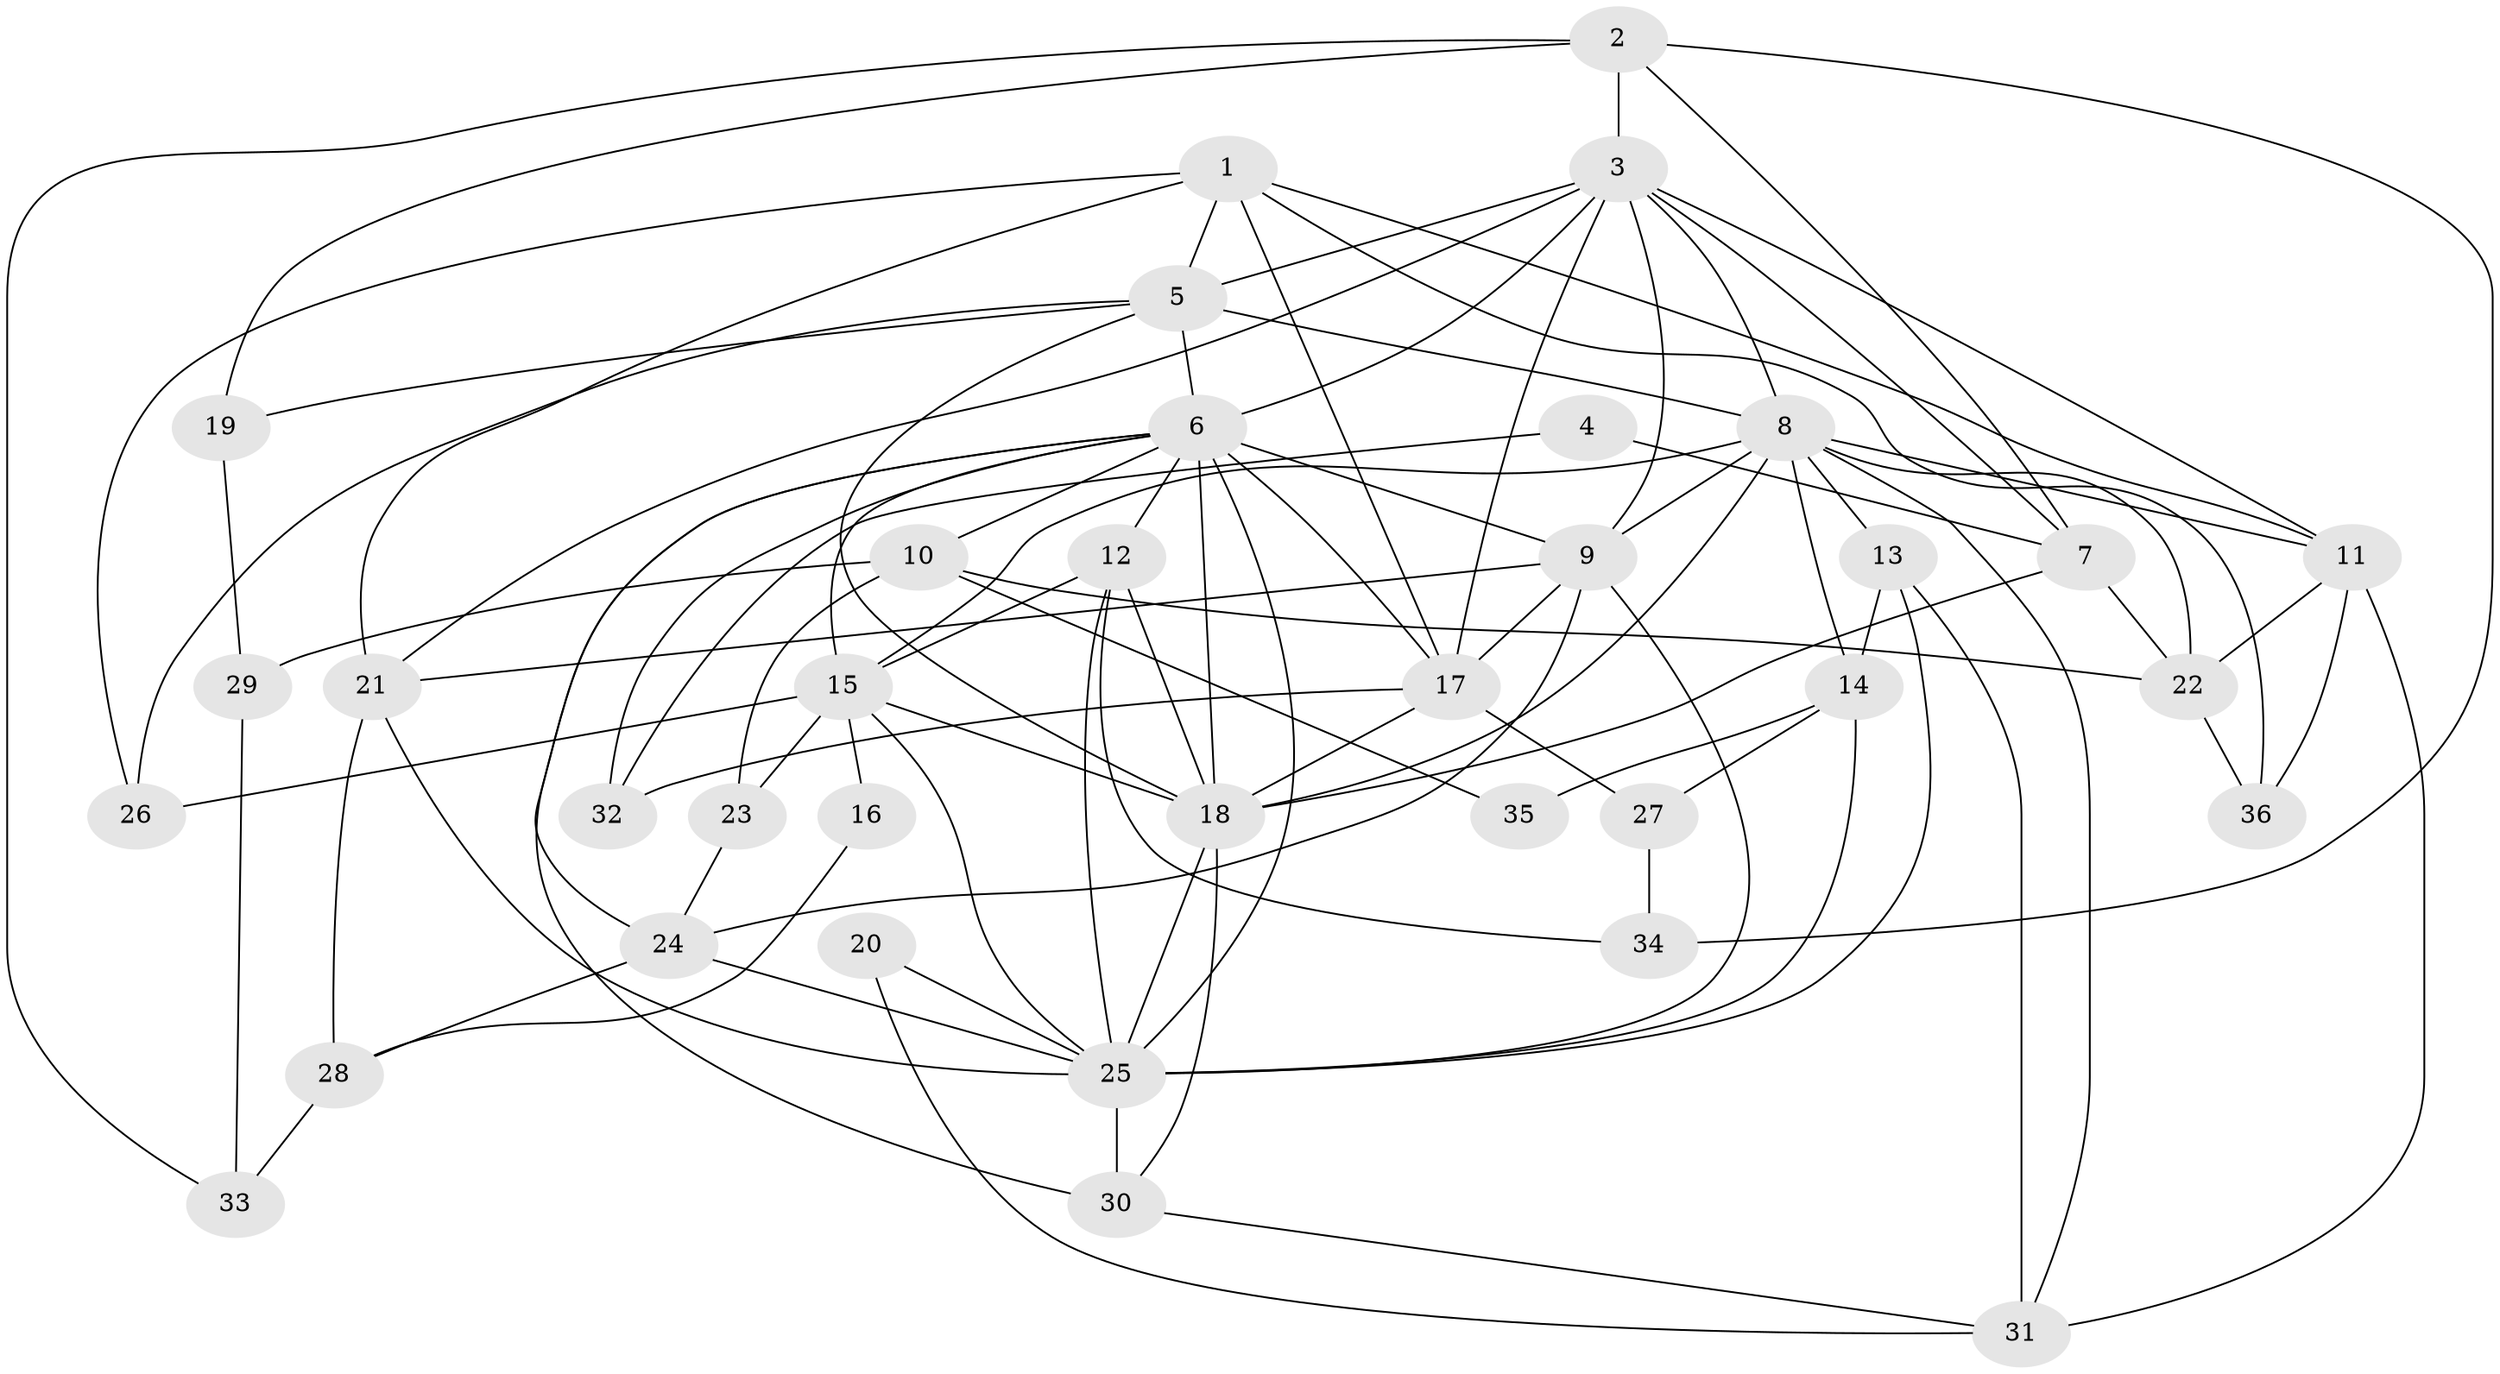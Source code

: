 // original degree distribution, {5: 0.2777777777777778, 6: 0.05555555555555555, 2: 0.08333333333333333, 3: 0.375, 9: 0.013888888888888888, 4: 0.16666666666666666, 7: 0.027777777777777776}
// Generated by graph-tools (version 1.1) at 2025/35/03/09/25 02:35:54]
// undirected, 36 vertices, 92 edges
graph export_dot {
graph [start="1"]
  node [color=gray90,style=filled];
  1;
  2;
  3;
  4;
  5;
  6;
  7;
  8;
  9;
  10;
  11;
  12;
  13;
  14;
  15;
  16;
  17;
  18;
  19;
  20;
  21;
  22;
  23;
  24;
  25;
  26;
  27;
  28;
  29;
  30;
  31;
  32;
  33;
  34;
  35;
  36;
  1 -- 5 [weight=1.0];
  1 -- 11 [weight=1.0];
  1 -- 17 [weight=1.0];
  1 -- 21 [weight=1.0];
  1 -- 26 [weight=1.0];
  1 -- 36 [weight=1.0];
  2 -- 3 [weight=1.0];
  2 -- 7 [weight=1.0];
  2 -- 19 [weight=1.0];
  2 -- 33 [weight=1.0];
  2 -- 34 [weight=1.0];
  3 -- 5 [weight=1.0];
  3 -- 6 [weight=1.0];
  3 -- 7 [weight=1.0];
  3 -- 8 [weight=1.0];
  3 -- 9 [weight=1.0];
  3 -- 11 [weight=1.0];
  3 -- 17 [weight=1.0];
  3 -- 21 [weight=1.0];
  4 -- 7 [weight=1.0];
  4 -- 32 [weight=1.0];
  5 -- 6 [weight=1.0];
  5 -- 8 [weight=1.0];
  5 -- 18 [weight=1.0];
  5 -- 19 [weight=1.0];
  5 -- 26 [weight=1.0];
  6 -- 9 [weight=1.0];
  6 -- 10 [weight=1.0];
  6 -- 12 [weight=1.0];
  6 -- 15 [weight=1.0];
  6 -- 17 [weight=2.0];
  6 -- 18 [weight=1.0];
  6 -- 24 [weight=1.0];
  6 -- 25 [weight=2.0];
  6 -- 30 [weight=1.0];
  6 -- 32 [weight=1.0];
  7 -- 18 [weight=1.0];
  7 -- 22 [weight=1.0];
  8 -- 9 [weight=1.0];
  8 -- 11 [weight=1.0];
  8 -- 13 [weight=1.0];
  8 -- 14 [weight=1.0];
  8 -- 15 [weight=1.0];
  8 -- 18 [weight=2.0];
  8 -- 22 [weight=1.0];
  8 -- 31 [weight=1.0];
  9 -- 17 [weight=2.0];
  9 -- 21 [weight=1.0];
  9 -- 24 [weight=1.0];
  9 -- 25 [weight=1.0];
  10 -- 22 [weight=1.0];
  10 -- 23 [weight=1.0];
  10 -- 29 [weight=1.0];
  10 -- 35 [weight=1.0];
  11 -- 22 [weight=1.0];
  11 -- 31 [weight=1.0];
  11 -- 36 [weight=1.0];
  12 -- 15 [weight=1.0];
  12 -- 18 [weight=1.0];
  12 -- 25 [weight=2.0];
  12 -- 34 [weight=1.0];
  13 -- 14 [weight=1.0];
  13 -- 25 [weight=1.0];
  13 -- 31 [weight=1.0];
  14 -- 25 [weight=1.0];
  14 -- 27 [weight=1.0];
  14 -- 35 [weight=1.0];
  15 -- 16 [weight=2.0];
  15 -- 18 [weight=1.0];
  15 -- 23 [weight=1.0];
  15 -- 25 [weight=2.0];
  15 -- 26 [weight=1.0];
  16 -- 28 [weight=1.0];
  17 -- 18 [weight=2.0];
  17 -- 27 [weight=1.0];
  17 -- 32 [weight=1.0];
  18 -- 25 [weight=2.0];
  18 -- 30 [weight=1.0];
  19 -- 29 [weight=1.0];
  20 -- 25 [weight=1.0];
  20 -- 31 [weight=1.0];
  21 -- 25 [weight=1.0];
  21 -- 28 [weight=1.0];
  22 -- 36 [weight=1.0];
  23 -- 24 [weight=1.0];
  24 -- 25 [weight=1.0];
  24 -- 28 [weight=1.0];
  25 -- 30 [weight=2.0];
  27 -- 34 [weight=1.0];
  28 -- 33 [weight=1.0];
  29 -- 33 [weight=1.0];
  30 -- 31 [weight=1.0];
}
